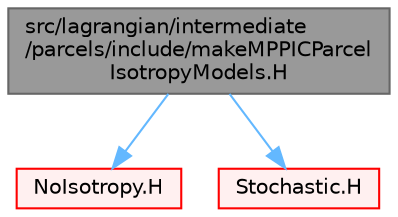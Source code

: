 digraph "src/lagrangian/intermediate/parcels/include/makeMPPICParcelIsotropyModels.H"
{
 // LATEX_PDF_SIZE
  bgcolor="transparent";
  edge [fontname=Helvetica,fontsize=10,labelfontname=Helvetica,labelfontsize=10];
  node [fontname=Helvetica,fontsize=10,shape=box,height=0.2,width=0.4];
  Node1 [id="Node000001",label="src/lagrangian/intermediate\l/parcels/include/makeMPPICParcel\lIsotropyModels.H",height=0.2,width=0.4,color="gray40", fillcolor="grey60", style="filled", fontcolor="black",tooltip=" "];
  Node1 -> Node2 [id="edge1_Node000001_Node000002",color="steelblue1",style="solid",tooltip=" "];
  Node2 [id="Node000002",label="NoIsotropy.H",height=0.2,width=0.4,color="red", fillcolor="#FFF0F0", style="filled",URL="$NoIsotropy_8H.html",tooltip=" "];
  Node1 -> Node150 [id="edge2_Node000001_Node000150",color="steelblue1",style="solid",tooltip=" "];
  Node150 [id="Node000150",label="Stochastic.H",height=0.2,width=0.4,color="red", fillcolor="#FFF0F0", style="filled",URL="$Stochastic_8H.html",tooltip=" "];
}
